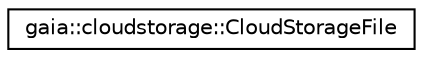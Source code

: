 digraph G
{
  edge [fontname="Helvetica",fontsize="10",labelfontname="Helvetica",labelfontsize="10"];
  node [fontname="Helvetica",fontsize="10",shape=record];
  rankdir=LR;
  Node1 [label="gaia::cloudstorage::CloudStorageFile",height=0.2,width=0.4,color="black", fillcolor="white", style="filled",URL="$de/d0f/classgaia_1_1cloudstorage_1_1_cloud_storage_file.html"];
}
